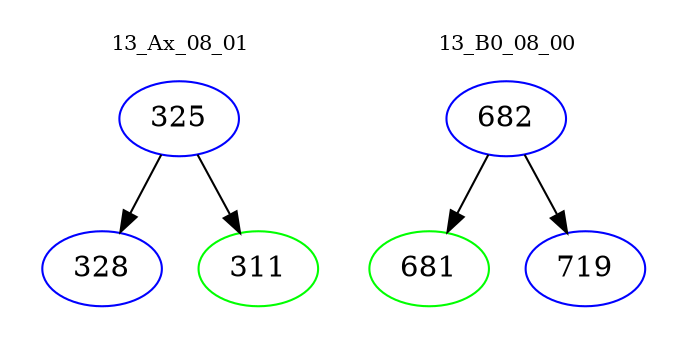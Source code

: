 digraph{
subgraph cluster_0 {
color = white
label = "13_Ax_08_01";
fontsize=10;
T0_325 [label="325", color="blue"]
T0_325 -> T0_328 [color="black"]
T0_328 [label="328", color="blue"]
T0_325 -> T0_311 [color="black"]
T0_311 [label="311", color="green"]
}
subgraph cluster_1 {
color = white
label = "13_B0_08_00";
fontsize=10;
T1_682 [label="682", color="blue"]
T1_682 -> T1_681 [color="black"]
T1_681 [label="681", color="green"]
T1_682 -> T1_719 [color="black"]
T1_719 [label="719", color="blue"]
}
}
